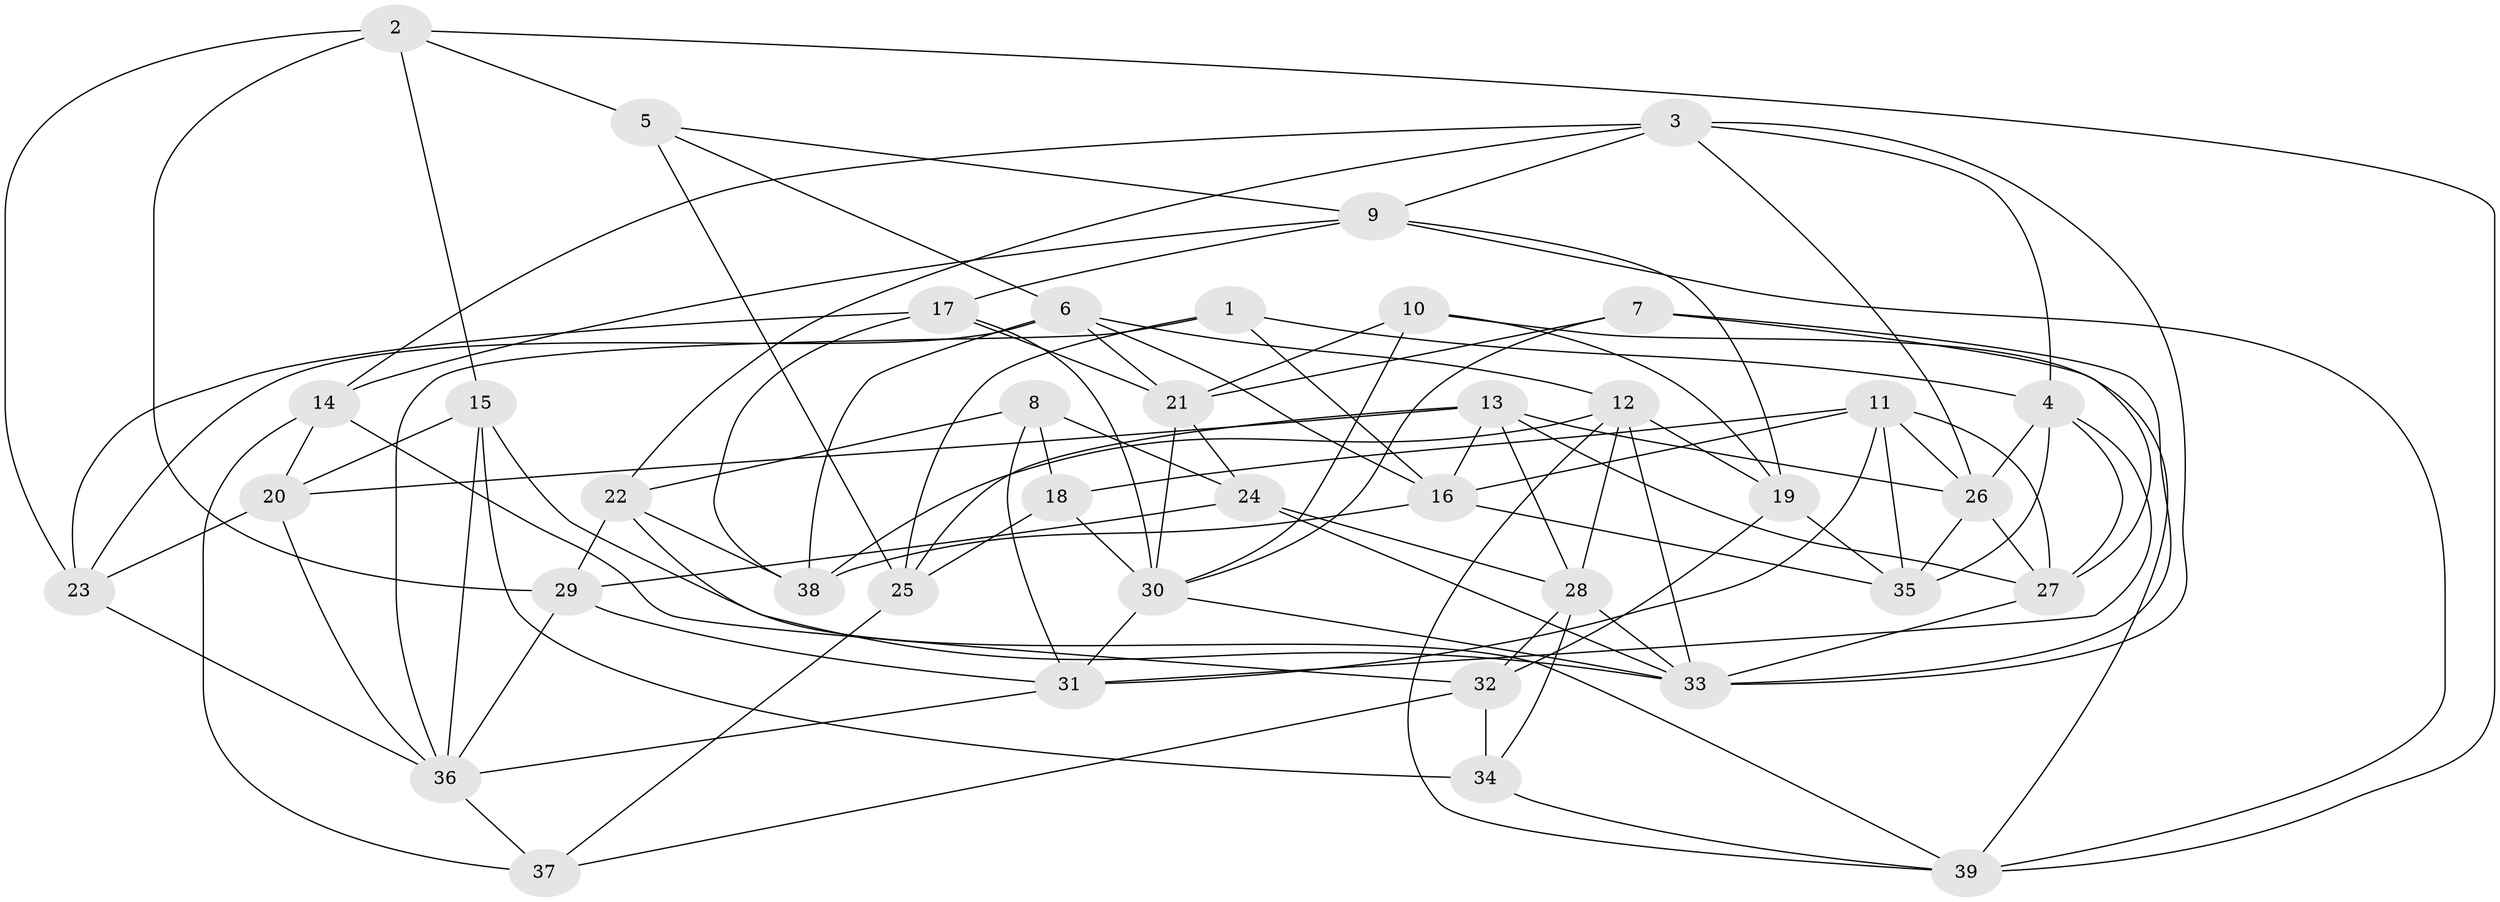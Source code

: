 // original degree distribution, {4: 1.0}
// Generated by graph-tools (version 1.1) at 2025/03/03/09/25 03:03:01]
// undirected, 39 vertices, 104 edges
graph export_dot {
graph [start="1"]
  node [color=gray90,style=filled];
  1;
  2;
  3;
  4;
  5;
  6;
  7;
  8;
  9;
  10;
  11;
  12;
  13;
  14;
  15;
  16;
  17;
  18;
  19;
  20;
  21;
  22;
  23;
  24;
  25;
  26;
  27;
  28;
  29;
  30;
  31;
  32;
  33;
  34;
  35;
  36;
  37;
  38;
  39;
  1 -- 4 [weight=1.0];
  1 -- 16 [weight=1.0];
  1 -- 25 [weight=1.0];
  1 -- 36 [weight=1.0];
  2 -- 5 [weight=1.0];
  2 -- 15 [weight=1.0];
  2 -- 23 [weight=1.0];
  2 -- 29 [weight=2.0];
  2 -- 39 [weight=1.0];
  3 -- 4 [weight=1.0];
  3 -- 9 [weight=1.0];
  3 -- 14 [weight=1.0];
  3 -- 22 [weight=1.0];
  3 -- 26 [weight=1.0];
  3 -- 33 [weight=1.0];
  4 -- 26 [weight=1.0];
  4 -- 27 [weight=1.0];
  4 -- 31 [weight=1.0];
  4 -- 35 [weight=1.0];
  5 -- 6 [weight=1.0];
  5 -- 9 [weight=1.0];
  5 -- 25 [weight=1.0];
  6 -- 12 [weight=1.0];
  6 -- 16 [weight=1.0];
  6 -- 21 [weight=1.0];
  6 -- 23 [weight=1.0];
  6 -- 38 [weight=1.0];
  7 -- 21 [weight=1.0];
  7 -- 27 [weight=1.0];
  7 -- 30 [weight=1.0];
  7 -- 33 [weight=1.0];
  8 -- 18 [weight=2.0];
  8 -- 22 [weight=1.0];
  8 -- 24 [weight=2.0];
  8 -- 31 [weight=1.0];
  9 -- 14 [weight=1.0];
  9 -- 17 [weight=1.0];
  9 -- 19 [weight=1.0];
  9 -- 39 [weight=1.0];
  10 -- 19 [weight=1.0];
  10 -- 21 [weight=1.0];
  10 -- 30 [weight=1.0];
  10 -- 39 [weight=1.0];
  11 -- 16 [weight=1.0];
  11 -- 18 [weight=1.0];
  11 -- 26 [weight=1.0];
  11 -- 27 [weight=1.0];
  11 -- 31 [weight=1.0];
  11 -- 35 [weight=1.0];
  12 -- 19 [weight=1.0];
  12 -- 28 [weight=1.0];
  12 -- 33 [weight=1.0];
  12 -- 38 [weight=1.0];
  12 -- 39 [weight=1.0];
  13 -- 16 [weight=1.0];
  13 -- 20 [weight=1.0];
  13 -- 25 [weight=1.0];
  13 -- 26 [weight=1.0];
  13 -- 27 [weight=1.0];
  13 -- 28 [weight=1.0];
  14 -- 20 [weight=2.0];
  14 -- 32 [weight=1.0];
  14 -- 37 [weight=1.0];
  15 -- 20 [weight=1.0];
  15 -- 33 [weight=1.0];
  15 -- 34 [weight=1.0];
  15 -- 36 [weight=2.0];
  16 -- 35 [weight=1.0];
  16 -- 38 [weight=1.0];
  17 -- 21 [weight=1.0];
  17 -- 23 [weight=2.0];
  17 -- 30 [weight=1.0];
  17 -- 38 [weight=1.0];
  18 -- 25 [weight=1.0];
  18 -- 30 [weight=2.0];
  19 -- 32 [weight=1.0];
  19 -- 35 [weight=2.0];
  20 -- 23 [weight=1.0];
  20 -- 36 [weight=1.0];
  21 -- 24 [weight=1.0];
  21 -- 30 [weight=1.0];
  22 -- 29 [weight=1.0];
  22 -- 38 [weight=2.0];
  22 -- 39 [weight=1.0];
  23 -- 36 [weight=1.0];
  24 -- 28 [weight=1.0];
  24 -- 29 [weight=1.0];
  24 -- 33 [weight=1.0];
  25 -- 37 [weight=2.0];
  26 -- 27 [weight=1.0];
  26 -- 35 [weight=1.0];
  27 -- 33 [weight=1.0];
  28 -- 32 [weight=1.0];
  28 -- 33 [weight=1.0];
  28 -- 34 [weight=1.0];
  29 -- 31 [weight=1.0];
  29 -- 36 [weight=1.0];
  30 -- 31 [weight=1.0];
  30 -- 33 [weight=1.0];
  31 -- 36 [weight=1.0];
  32 -- 34 [weight=1.0];
  32 -- 37 [weight=2.0];
  34 -- 39 [weight=1.0];
  36 -- 37 [weight=1.0];
}
